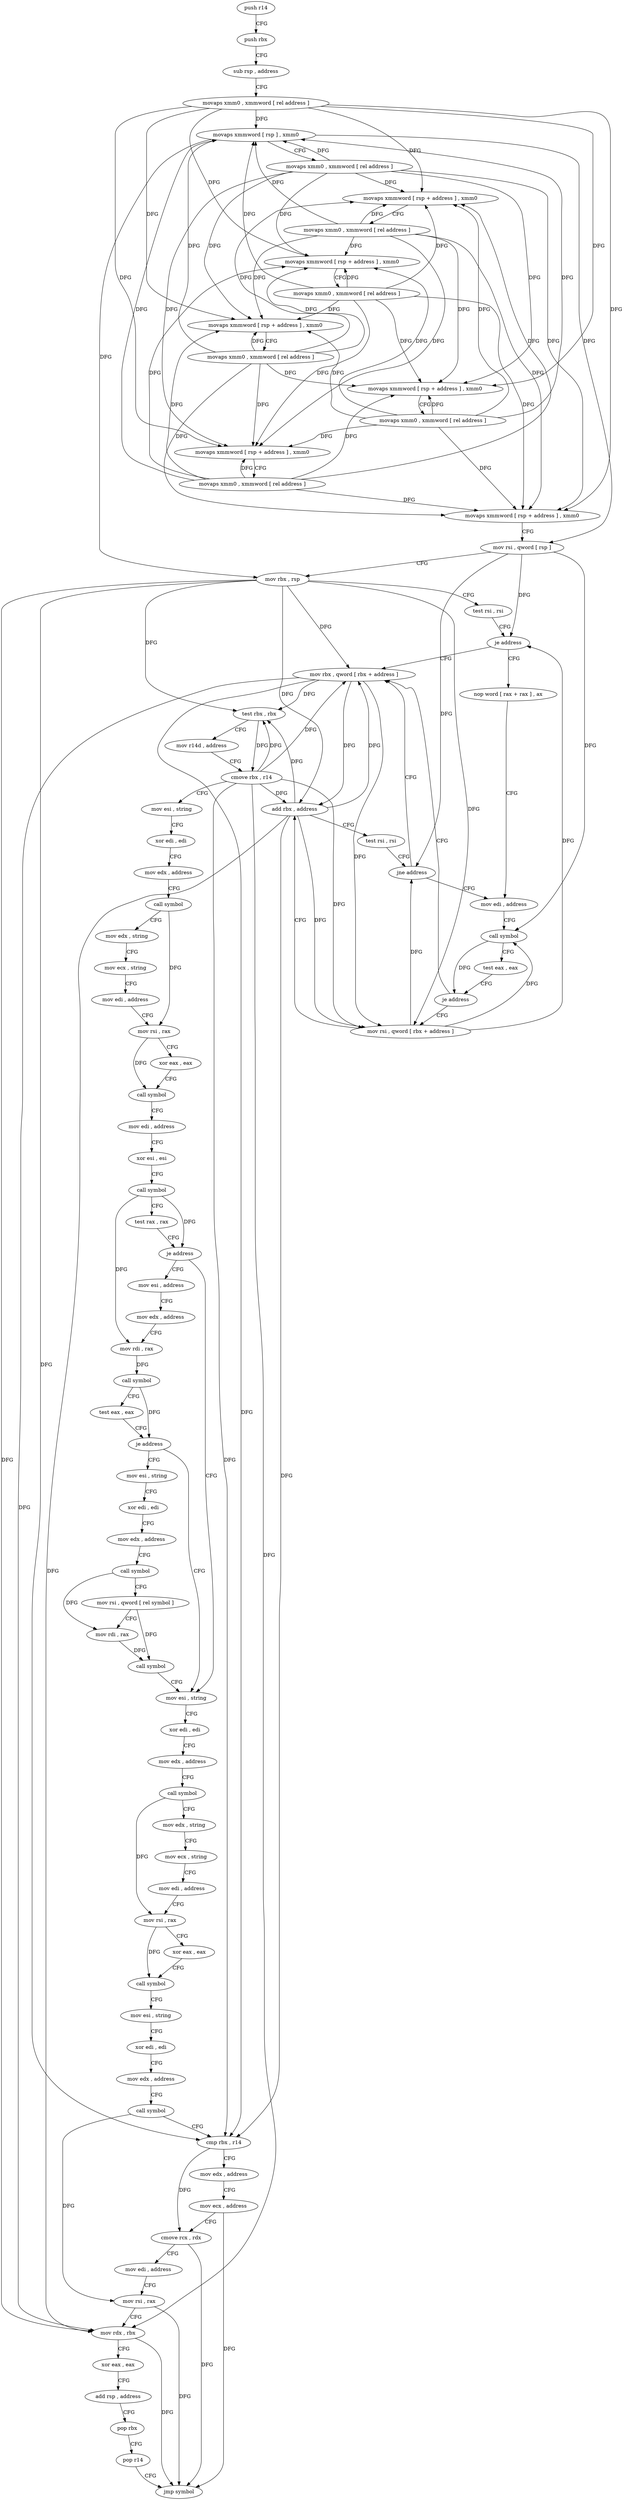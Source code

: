 digraph "func" {
"4200320" [label = "push r14" ]
"4200322" [label = "push rbx" ]
"4200323" [label = "sub rsp , address" ]
"4200327" [label = "movaps xmm0 , xmmword [ rel address ]" ]
"4200334" [label = "movaps xmmword [ rsp ] , xmm0" ]
"4200338" [label = "movaps xmm0 , xmmword [ rel address ]" ]
"4200345" [label = "movaps xmmword [ rsp + address ] , xmm0" ]
"4200350" [label = "movaps xmm0 , xmmword [ rel address ]" ]
"4200357" [label = "movaps xmmword [ rsp + address ] , xmm0" ]
"4200362" [label = "movaps xmm0 , xmmword [ rel address ]" ]
"4200369" [label = "movaps xmmword [ rsp + address ] , xmm0" ]
"4200374" [label = "movaps xmm0 , xmmword [ rel address ]" ]
"4200381" [label = "movaps xmmword [ rsp + address ] , xmm0" ]
"4200386" [label = "movaps xmm0 , xmmword [ rel address ]" ]
"4200393" [label = "movaps xmmword [ rsp + address ] , xmm0" ]
"4200398" [label = "movaps xmm0 , xmmword [ rel address ]" ]
"4200405" [label = "movaps xmmword [ rsp + address ] , xmm0" ]
"4200410" [label = "mov rsi , qword [ rsp ]" ]
"4200414" [label = "mov rbx , rsp" ]
"4200417" [label = "test rsi , rsi" ]
"4200420" [label = "je address" ]
"4200459" [label = "mov rbx , qword [ rbx + address ]" ]
"4200422" [label = "nop word [ rax + rax ] , ax" ]
"4200463" [label = "test rbx , rbx" ]
"4200466" [label = "mov r14d , address" ]
"4200472" [label = "cmove rbx , r14" ]
"4200476" [label = "mov esi , string" ]
"4200481" [label = "xor edi , edi" ]
"4200483" [label = "mov edx , address" ]
"4200488" [label = "call symbol" ]
"4200493" [label = "mov edx , string" ]
"4200498" [label = "mov ecx , string" ]
"4200503" [label = "mov edi , address" ]
"4200508" [label = "mov rsi , rax" ]
"4200511" [label = "xor eax , eax" ]
"4200513" [label = "call symbol" ]
"4200518" [label = "mov edi , address" ]
"4200523" [label = "xor esi , esi" ]
"4200525" [label = "call symbol" ]
"4200530" [label = "test rax , rax" ]
"4200533" [label = "je address" ]
"4200589" [label = "mov esi , string" ]
"4200535" [label = "mov esi , address" ]
"4200432" [label = "mov edi , address" ]
"4200594" [label = "xor edi , edi" ]
"4200596" [label = "mov edx , address" ]
"4200601" [label = "call symbol" ]
"4200606" [label = "mov edx , string" ]
"4200611" [label = "mov ecx , string" ]
"4200616" [label = "mov edi , address" ]
"4200621" [label = "mov rsi , rax" ]
"4200624" [label = "xor eax , eax" ]
"4200626" [label = "call symbol" ]
"4200631" [label = "mov esi , string" ]
"4200636" [label = "xor edi , edi" ]
"4200638" [label = "mov edx , address" ]
"4200643" [label = "call symbol" ]
"4200648" [label = "cmp rbx , r14" ]
"4200651" [label = "mov edx , address" ]
"4200656" [label = "mov ecx , address" ]
"4200661" [label = "cmove rcx , rdx" ]
"4200665" [label = "mov edi , address" ]
"4200670" [label = "mov rsi , rax" ]
"4200673" [label = "mov rdx , rbx" ]
"4200676" [label = "xor eax , eax" ]
"4200678" [label = "add rsp , address" ]
"4200682" [label = "pop rbx" ]
"4200683" [label = "pop r14" ]
"4200685" [label = "jmp symbol" ]
"4200540" [label = "mov edx , address" ]
"4200545" [label = "mov rdi , rax" ]
"4200548" [label = "call symbol" ]
"4200553" [label = "test eax , eax" ]
"4200555" [label = "je address" ]
"4200557" [label = "mov esi , string" ]
"4200446" [label = "mov rsi , qword [ rbx + address ]" ]
"4200450" [label = "add rbx , address" ]
"4200454" [label = "test rsi , rsi" ]
"4200457" [label = "jne address" ]
"4200562" [label = "xor edi , edi" ]
"4200564" [label = "mov edx , address" ]
"4200569" [label = "call symbol" ]
"4200574" [label = "mov rsi , qword [ rel symbol ]" ]
"4200581" [label = "mov rdi , rax" ]
"4200584" [label = "call symbol" ]
"4200437" [label = "call symbol" ]
"4200442" [label = "test eax , eax" ]
"4200444" [label = "je address" ]
"4200320" -> "4200322" [ label = "CFG" ]
"4200322" -> "4200323" [ label = "CFG" ]
"4200323" -> "4200327" [ label = "CFG" ]
"4200327" -> "4200334" [ label = "DFG" ]
"4200327" -> "4200345" [ label = "DFG" ]
"4200327" -> "4200357" [ label = "DFG" ]
"4200327" -> "4200369" [ label = "DFG" ]
"4200327" -> "4200381" [ label = "DFG" ]
"4200327" -> "4200393" [ label = "DFG" ]
"4200327" -> "4200405" [ label = "DFG" ]
"4200334" -> "4200338" [ label = "CFG" ]
"4200334" -> "4200410" [ label = "DFG" ]
"4200334" -> "4200414" [ label = "DFG" ]
"4200338" -> "4200345" [ label = "DFG" ]
"4200338" -> "4200334" [ label = "DFG" ]
"4200338" -> "4200357" [ label = "DFG" ]
"4200338" -> "4200369" [ label = "DFG" ]
"4200338" -> "4200381" [ label = "DFG" ]
"4200338" -> "4200393" [ label = "DFG" ]
"4200338" -> "4200405" [ label = "DFG" ]
"4200345" -> "4200350" [ label = "CFG" ]
"4200350" -> "4200357" [ label = "DFG" ]
"4200350" -> "4200334" [ label = "DFG" ]
"4200350" -> "4200345" [ label = "DFG" ]
"4200350" -> "4200369" [ label = "DFG" ]
"4200350" -> "4200381" [ label = "DFG" ]
"4200350" -> "4200393" [ label = "DFG" ]
"4200350" -> "4200405" [ label = "DFG" ]
"4200357" -> "4200362" [ label = "CFG" ]
"4200362" -> "4200369" [ label = "DFG" ]
"4200362" -> "4200334" [ label = "DFG" ]
"4200362" -> "4200345" [ label = "DFG" ]
"4200362" -> "4200357" [ label = "DFG" ]
"4200362" -> "4200381" [ label = "DFG" ]
"4200362" -> "4200393" [ label = "DFG" ]
"4200362" -> "4200405" [ label = "DFG" ]
"4200369" -> "4200374" [ label = "CFG" ]
"4200374" -> "4200381" [ label = "DFG" ]
"4200374" -> "4200334" [ label = "DFG" ]
"4200374" -> "4200345" [ label = "DFG" ]
"4200374" -> "4200357" [ label = "DFG" ]
"4200374" -> "4200369" [ label = "DFG" ]
"4200374" -> "4200393" [ label = "DFG" ]
"4200374" -> "4200405" [ label = "DFG" ]
"4200381" -> "4200386" [ label = "CFG" ]
"4200386" -> "4200393" [ label = "DFG" ]
"4200386" -> "4200334" [ label = "DFG" ]
"4200386" -> "4200345" [ label = "DFG" ]
"4200386" -> "4200357" [ label = "DFG" ]
"4200386" -> "4200369" [ label = "DFG" ]
"4200386" -> "4200381" [ label = "DFG" ]
"4200386" -> "4200405" [ label = "DFG" ]
"4200393" -> "4200398" [ label = "CFG" ]
"4200398" -> "4200405" [ label = "DFG" ]
"4200398" -> "4200334" [ label = "DFG" ]
"4200398" -> "4200345" [ label = "DFG" ]
"4200398" -> "4200357" [ label = "DFG" ]
"4200398" -> "4200369" [ label = "DFG" ]
"4200398" -> "4200381" [ label = "DFG" ]
"4200398" -> "4200393" [ label = "DFG" ]
"4200405" -> "4200410" [ label = "CFG" ]
"4200410" -> "4200414" [ label = "CFG" ]
"4200410" -> "4200420" [ label = "DFG" ]
"4200410" -> "4200437" [ label = "DFG" ]
"4200410" -> "4200457" [ label = "DFG" ]
"4200414" -> "4200417" [ label = "CFG" ]
"4200414" -> "4200459" [ label = "DFG" ]
"4200414" -> "4200463" [ label = "DFG" ]
"4200414" -> "4200648" [ label = "DFG" ]
"4200414" -> "4200446" [ label = "DFG" ]
"4200414" -> "4200450" [ label = "DFG" ]
"4200414" -> "4200673" [ label = "DFG" ]
"4200417" -> "4200420" [ label = "CFG" ]
"4200420" -> "4200459" [ label = "CFG" ]
"4200420" -> "4200422" [ label = "CFG" ]
"4200459" -> "4200463" [ label = "DFG" ]
"4200459" -> "4200648" [ label = "DFG" ]
"4200459" -> "4200446" [ label = "DFG" ]
"4200459" -> "4200450" [ label = "DFG" ]
"4200459" -> "4200673" [ label = "DFG" ]
"4200422" -> "4200432" [ label = "CFG" ]
"4200463" -> "4200466" [ label = "CFG" ]
"4200463" -> "4200472" [ label = "DFG" ]
"4200466" -> "4200472" [ label = "CFG" ]
"4200472" -> "4200476" [ label = "CFG" ]
"4200472" -> "4200459" [ label = "DFG" ]
"4200472" -> "4200463" [ label = "DFG" ]
"4200472" -> "4200648" [ label = "DFG" ]
"4200472" -> "4200446" [ label = "DFG" ]
"4200472" -> "4200450" [ label = "DFG" ]
"4200472" -> "4200673" [ label = "DFG" ]
"4200476" -> "4200481" [ label = "CFG" ]
"4200481" -> "4200483" [ label = "CFG" ]
"4200483" -> "4200488" [ label = "CFG" ]
"4200488" -> "4200493" [ label = "CFG" ]
"4200488" -> "4200508" [ label = "DFG" ]
"4200493" -> "4200498" [ label = "CFG" ]
"4200498" -> "4200503" [ label = "CFG" ]
"4200503" -> "4200508" [ label = "CFG" ]
"4200508" -> "4200511" [ label = "CFG" ]
"4200508" -> "4200513" [ label = "DFG" ]
"4200511" -> "4200513" [ label = "CFG" ]
"4200513" -> "4200518" [ label = "CFG" ]
"4200518" -> "4200523" [ label = "CFG" ]
"4200523" -> "4200525" [ label = "CFG" ]
"4200525" -> "4200530" [ label = "CFG" ]
"4200525" -> "4200533" [ label = "DFG" ]
"4200525" -> "4200545" [ label = "DFG" ]
"4200530" -> "4200533" [ label = "CFG" ]
"4200533" -> "4200589" [ label = "CFG" ]
"4200533" -> "4200535" [ label = "CFG" ]
"4200589" -> "4200594" [ label = "CFG" ]
"4200535" -> "4200540" [ label = "CFG" ]
"4200432" -> "4200437" [ label = "CFG" ]
"4200594" -> "4200596" [ label = "CFG" ]
"4200596" -> "4200601" [ label = "CFG" ]
"4200601" -> "4200606" [ label = "CFG" ]
"4200601" -> "4200621" [ label = "DFG" ]
"4200606" -> "4200611" [ label = "CFG" ]
"4200611" -> "4200616" [ label = "CFG" ]
"4200616" -> "4200621" [ label = "CFG" ]
"4200621" -> "4200624" [ label = "CFG" ]
"4200621" -> "4200626" [ label = "DFG" ]
"4200624" -> "4200626" [ label = "CFG" ]
"4200626" -> "4200631" [ label = "CFG" ]
"4200631" -> "4200636" [ label = "CFG" ]
"4200636" -> "4200638" [ label = "CFG" ]
"4200638" -> "4200643" [ label = "CFG" ]
"4200643" -> "4200648" [ label = "CFG" ]
"4200643" -> "4200670" [ label = "DFG" ]
"4200648" -> "4200651" [ label = "CFG" ]
"4200648" -> "4200661" [ label = "DFG" ]
"4200651" -> "4200656" [ label = "CFG" ]
"4200656" -> "4200661" [ label = "CFG" ]
"4200656" -> "4200685" [ label = "DFG" ]
"4200661" -> "4200665" [ label = "CFG" ]
"4200661" -> "4200685" [ label = "DFG" ]
"4200665" -> "4200670" [ label = "CFG" ]
"4200670" -> "4200673" [ label = "CFG" ]
"4200670" -> "4200685" [ label = "DFG" ]
"4200673" -> "4200676" [ label = "CFG" ]
"4200673" -> "4200685" [ label = "DFG" ]
"4200676" -> "4200678" [ label = "CFG" ]
"4200678" -> "4200682" [ label = "CFG" ]
"4200682" -> "4200683" [ label = "CFG" ]
"4200683" -> "4200685" [ label = "CFG" ]
"4200540" -> "4200545" [ label = "CFG" ]
"4200545" -> "4200548" [ label = "DFG" ]
"4200548" -> "4200553" [ label = "CFG" ]
"4200548" -> "4200555" [ label = "DFG" ]
"4200553" -> "4200555" [ label = "CFG" ]
"4200555" -> "4200589" [ label = "CFG" ]
"4200555" -> "4200557" [ label = "CFG" ]
"4200557" -> "4200562" [ label = "CFG" ]
"4200446" -> "4200450" [ label = "CFG" ]
"4200446" -> "4200420" [ label = "DFG" ]
"4200446" -> "4200437" [ label = "DFG" ]
"4200446" -> "4200457" [ label = "DFG" ]
"4200450" -> "4200454" [ label = "CFG" ]
"4200450" -> "4200459" [ label = "DFG" ]
"4200450" -> "4200463" [ label = "DFG" ]
"4200450" -> "4200648" [ label = "DFG" ]
"4200450" -> "4200446" [ label = "DFG" ]
"4200450" -> "4200673" [ label = "DFG" ]
"4200454" -> "4200457" [ label = "CFG" ]
"4200457" -> "4200432" [ label = "CFG" ]
"4200457" -> "4200459" [ label = "CFG" ]
"4200562" -> "4200564" [ label = "CFG" ]
"4200564" -> "4200569" [ label = "CFG" ]
"4200569" -> "4200574" [ label = "CFG" ]
"4200569" -> "4200581" [ label = "DFG" ]
"4200574" -> "4200581" [ label = "CFG" ]
"4200574" -> "4200584" [ label = "DFG" ]
"4200581" -> "4200584" [ label = "DFG" ]
"4200584" -> "4200589" [ label = "CFG" ]
"4200437" -> "4200442" [ label = "CFG" ]
"4200437" -> "4200444" [ label = "DFG" ]
"4200442" -> "4200444" [ label = "CFG" ]
"4200444" -> "4200459" [ label = "CFG" ]
"4200444" -> "4200446" [ label = "CFG" ]
}
